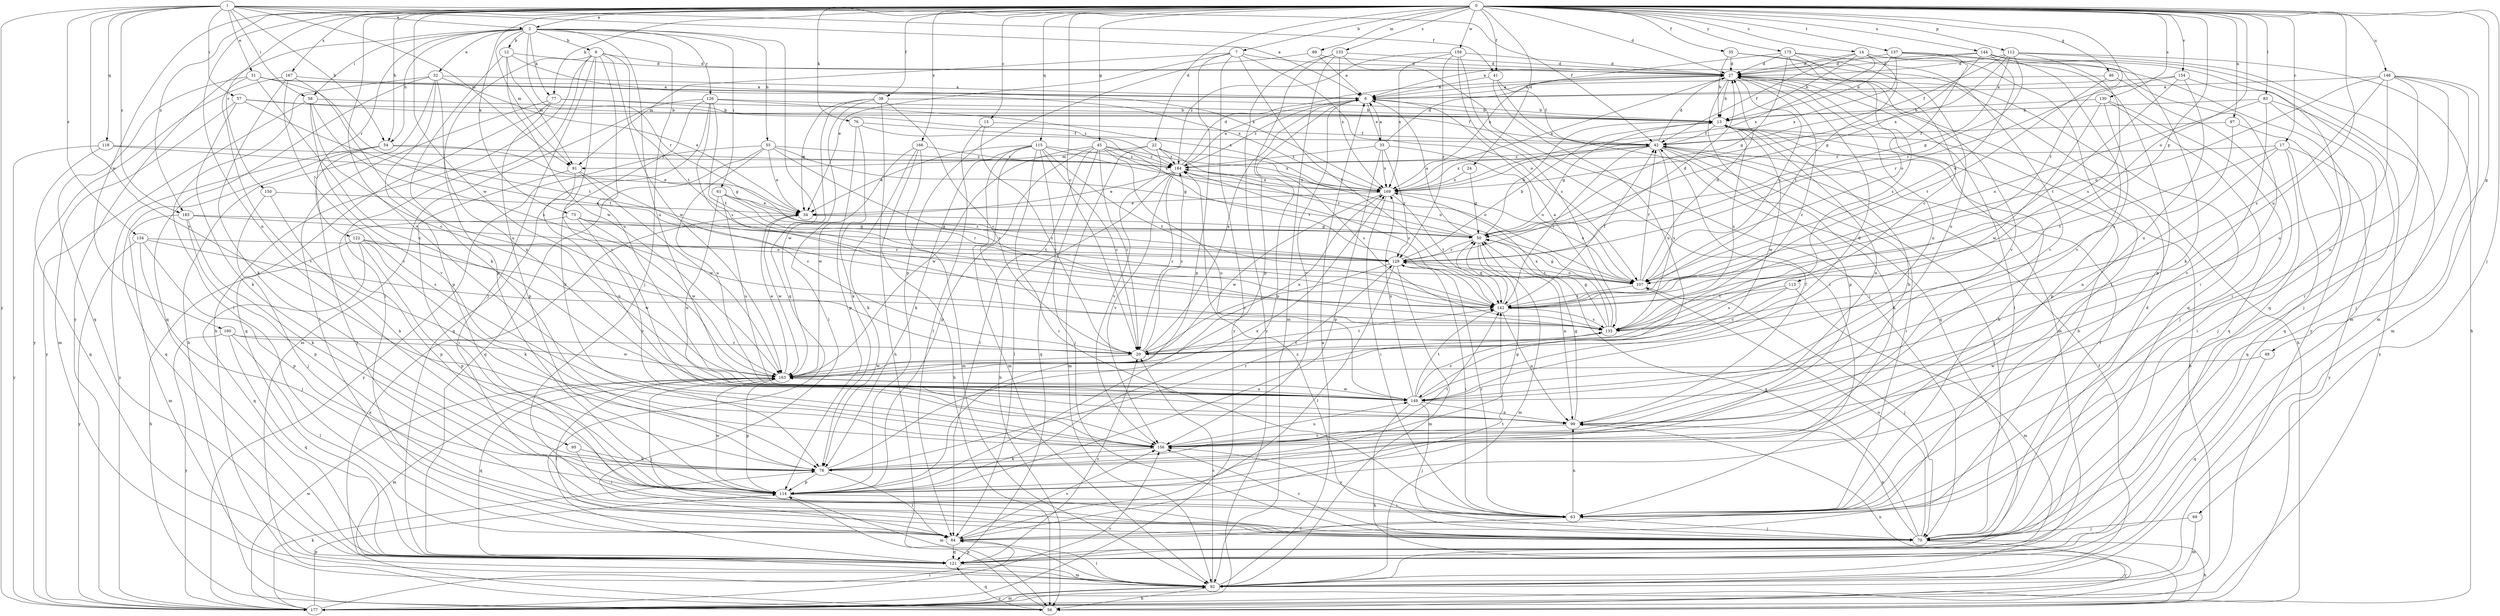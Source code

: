 strict digraph  {
0;
1;
2;
6;
7;
9;
12;
13;
14;
15;
17;
20;
22;
24;
27;
31;
32;
33;
34;
35;
38;
41;
42;
45;
46;
49;
50;
54;
55;
56;
57;
58;
61;
63;
69;
70;
73;
76;
77;
78;
83;
84;
89;
91;
92;
95;
97;
99;
107;
112;
113;
114;
115;
118;
121;
122;
126;
128;
130;
133;
134;
135;
137;
142;
144;
146;
149;
150;
154;
156;
159;
160;
163;
166;
167;
169;
175;
177;
183;
184;
0 -> 2  [label=a];
0 -> 7  [label=b];
0 -> 14  [label=c];
0 -> 15  [label=c];
0 -> 17  [label=c];
0 -> 20  [label=c];
0 -> 22  [label=d];
0 -> 24  [label=d];
0 -> 27  [label=d];
0 -> 35  [label=f];
0 -> 38  [label=f];
0 -> 41  [label=f];
0 -> 45  [label=g];
0 -> 46  [label=g];
0 -> 49  [label=g];
0 -> 54  [label=h];
0 -> 69  [label=j];
0 -> 73  [label=k];
0 -> 76  [label=k];
0 -> 77  [label=k];
0 -> 83  [label=l];
0 -> 89  [label=m];
0 -> 95  [label=n];
0 -> 97  [label=n];
0 -> 107  [label=o];
0 -> 112  [label=p];
0 -> 113  [label=p];
0 -> 115  [label=q];
0 -> 130  [label=s];
0 -> 133  [label=s];
0 -> 137  [label=t];
0 -> 142  [label=t];
0 -> 144  [label=u];
0 -> 146  [label=u];
0 -> 149  [label=u];
0 -> 150  [label=v];
0 -> 154  [label=v];
0 -> 156  [label=v];
0 -> 159  [label=w];
0 -> 160  [label=w];
0 -> 163  [label=w];
0 -> 166  [label=x];
0 -> 167  [label=x];
0 -> 175  [label=y];
0 -> 183  [label=z];
1 -> 2  [label=a];
1 -> 6  [label=a];
1 -> 31  [label=e];
1 -> 41  [label=f];
1 -> 42  [label=f];
1 -> 54  [label=h];
1 -> 57  [label=i];
1 -> 58  [label=i];
1 -> 91  [label=m];
1 -> 118  [label=q];
1 -> 134  [label=s];
1 -> 156  [label=v];
1 -> 177  [label=y];
1 -> 183  [label=z];
2 -> 9  [label=b];
2 -> 12  [label=b];
2 -> 32  [label=e];
2 -> 54  [label=h];
2 -> 55  [label=h];
2 -> 58  [label=i];
2 -> 61  [label=i];
2 -> 70  [label=j];
2 -> 77  [label=k];
2 -> 91  [label=m];
2 -> 121  [label=q];
2 -> 122  [label=r];
2 -> 126  [label=r];
2 -> 128  [label=r];
2 -> 149  [label=u];
2 -> 177  [label=y];
6 -> 13  [label=b];
6 -> 33  [label=e];
6 -> 114  [label=p];
6 -> 156  [label=v];
6 -> 184  [label=z];
7 -> 27  [label=d];
7 -> 34  [label=e];
7 -> 91  [label=m];
7 -> 107  [label=o];
7 -> 114  [label=p];
7 -> 142  [label=t];
7 -> 177  [label=y];
9 -> 27  [label=d];
9 -> 56  [label=h];
9 -> 70  [label=j];
9 -> 84  [label=l];
9 -> 114  [label=p];
9 -> 142  [label=t];
9 -> 149  [label=u];
9 -> 156  [label=v];
9 -> 163  [label=w];
12 -> 27  [label=d];
12 -> 78  [label=k];
12 -> 91  [label=m];
12 -> 163  [label=w];
12 -> 169  [label=x];
13 -> 42  [label=f];
13 -> 50  [label=g];
13 -> 99  [label=n];
13 -> 135  [label=s];
13 -> 163  [label=w];
14 -> 13  [label=b];
14 -> 27  [label=d];
14 -> 42  [label=f];
14 -> 63  [label=i];
14 -> 142  [label=t];
14 -> 169  [label=x];
14 -> 177  [label=y];
15 -> 20  [label=c];
15 -> 42  [label=f];
15 -> 84  [label=l];
17 -> 63  [label=i];
17 -> 99  [label=n];
17 -> 121  [label=q];
17 -> 142  [label=t];
17 -> 177  [label=y];
17 -> 184  [label=z];
20 -> 6  [label=a];
20 -> 142  [label=t];
20 -> 163  [label=w];
20 -> 184  [label=z];
22 -> 91  [label=m];
22 -> 92  [label=m];
22 -> 107  [label=o];
22 -> 135  [label=s];
22 -> 156  [label=v];
22 -> 184  [label=z];
24 -> 50  [label=g];
24 -> 169  [label=x];
27 -> 6  [label=a];
27 -> 13  [label=b];
27 -> 20  [label=c];
27 -> 56  [label=h];
27 -> 84  [label=l];
27 -> 92  [label=m];
27 -> 107  [label=o];
27 -> 114  [label=p];
27 -> 149  [label=u];
27 -> 169  [label=x];
31 -> 6  [label=a];
31 -> 121  [label=q];
31 -> 142  [label=t];
31 -> 149  [label=u];
31 -> 156  [label=v];
31 -> 169  [label=x];
32 -> 6  [label=a];
32 -> 34  [label=e];
32 -> 56  [label=h];
32 -> 84  [label=l];
32 -> 99  [label=n];
32 -> 114  [label=p];
32 -> 121  [label=q];
33 -> 6  [label=a];
33 -> 27  [label=d];
33 -> 107  [label=o];
33 -> 114  [label=p];
33 -> 128  [label=r];
33 -> 169  [label=x];
33 -> 184  [label=z];
34 -> 50  [label=g];
34 -> 163  [label=w];
35 -> 13  [label=b];
35 -> 27  [label=d];
35 -> 121  [label=q];
35 -> 156  [label=v];
38 -> 13  [label=b];
38 -> 20  [label=c];
38 -> 34  [label=e];
38 -> 56  [label=h];
38 -> 84  [label=l];
38 -> 163  [label=w];
41 -> 6  [label=a];
41 -> 42  [label=f];
41 -> 121  [label=q];
41 -> 149  [label=u];
42 -> 27  [label=d];
42 -> 63  [label=i];
42 -> 70  [label=j];
42 -> 78  [label=k];
42 -> 135  [label=s];
42 -> 142  [label=t];
42 -> 169  [label=x];
42 -> 184  [label=z];
45 -> 20  [label=c];
45 -> 84  [label=l];
45 -> 107  [label=o];
45 -> 114  [label=p];
45 -> 121  [label=q];
45 -> 149  [label=u];
45 -> 163  [label=w];
45 -> 169  [label=x];
45 -> 184  [label=z];
46 -> 6  [label=a];
46 -> 63  [label=i];
46 -> 142  [label=t];
49 -> 121  [label=q];
49 -> 163  [label=w];
50 -> 6  [label=a];
50 -> 13  [label=b];
50 -> 92  [label=m];
50 -> 99  [label=n];
50 -> 128  [label=r];
50 -> 184  [label=z];
54 -> 34  [label=e];
54 -> 70  [label=j];
54 -> 121  [label=q];
54 -> 177  [label=y];
54 -> 184  [label=z];
55 -> 34  [label=e];
55 -> 50  [label=g];
55 -> 121  [label=q];
55 -> 135  [label=s];
55 -> 149  [label=u];
55 -> 177  [label=y];
55 -> 184  [label=z];
56 -> 34  [label=e];
56 -> 99  [label=n];
56 -> 114  [label=p];
56 -> 121  [label=q];
57 -> 13  [label=b];
57 -> 42  [label=f];
57 -> 78  [label=k];
57 -> 92  [label=m];
57 -> 142  [label=t];
58 -> 13  [label=b];
58 -> 20  [label=c];
58 -> 135  [label=s];
58 -> 156  [label=v];
58 -> 177  [label=y];
61 -> 34  [label=e];
61 -> 99  [label=n];
61 -> 128  [label=r];
61 -> 142  [label=t];
61 -> 149  [label=u];
63 -> 13  [label=b];
63 -> 70  [label=j];
63 -> 84  [label=l];
63 -> 99  [label=n];
63 -> 128  [label=r];
63 -> 156  [label=v];
69 -> 70  [label=j];
69 -> 92  [label=m];
70 -> 27  [label=d];
70 -> 42  [label=f];
70 -> 50  [label=g];
70 -> 56  [label=h];
70 -> 99  [label=n];
70 -> 107  [label=o];
70 -> 156  [label=v];
70 -> 177  [label=y];
70 -> 184  [label=z];
73 -> 50  [label=g];
73 -> 114  [label=p];
73 -> 128  [label=r];
73 -> 156  [label=v];
73 -> 163  [label=w];
76 -> 42  [label=f];
76 -> 78  [label=k];
76 -> 114  [label=p];
76 -> 142  [label=t];
77 -> 13  [label=b];
77 -> 84  [label=l];
77 -> 114  [label=p];
77 -> 121  [label=q];
77 -> 184  [label=z];
78 -> 50  [label=g];
78 -> 84  [label=l];
78 -> 114  [label=p];
78 -> 128  [label=r];
78 -> 142  [label=t];
78 -> 169  [label=x];
83 -> 13  [label=b];
83 -> 107  [label=o];
83 -> 121  [label=q];
83 -> 156  [label=v];
83 -> 177  [label=y];
84 -> 13  [label=b];
84 -> 121  [label=q];
84 -> 142  [label=t];
84 -> 156  [label=v];
89 -> 6  [label=a];
89 -> 27  [label=d];
89 -> 114  [label=p];
91 -> 20  [label=c];
91 -> 63  [label=i];
91 -> 99  [label=n];
91 -> 163  [label=w];
92 -> 6  [label=a];
92 -> 20  [label=c];
92 -> 42  [label=f];
92 -> 56  [label=h];
92 -> 84  [label=l];
92 -> 177  [label=y];
95 -> 63  [label=i];
95 -> 78  [label=k];
97 -> 42  [label=f];
97 -> 70  [label=j];
97 -> 135  [label=s];
99 -> 42  [label=f];
99 -> 50  [label=g];
99 -> 156  [label=v];
107 -> 27  [label=d];
107 -> 42  [label=f];
107 -> 50  [label=g];
107 -> 70  [label=j];
107 -> 128  [label=r];
107 -> 142  [label=t];
112 -> 27  [label=d];
112 -> 42  [label=f];
112 -> 50  [label=g];
112 -> 56  [label=h];
112 -> 92  [label=m];
112 -> 128  [label=r];
112 -> 135  [label=s];
112 -> 169  [label=x];
113 -> 20  [label=c];
113 -> 92  [label=m];
113 -> 135  [label=s];
113 -> 142  [label=t];
114 -> 63  [label=i];
114 -> 92  [label=m];
114 -> 163  [label=w];
115 -> 20  [label=c];
115 -> 34  [label=e];
115 -> 56  [label=h];
115 -> 63  [label=i];
115 -> 70  [label=j];
115 -> 78  [label=k];
115 -> 92  [label=m];
115 -> 142  [label=t];
115 -> 169  [label=x];
115 -> 184  [label=z];
118 -> 50  [label=g];
118 -> 121  [label=q];
118 -> 177  [label=y];
118 -> 184  [label=z];
121 -> 20  [label=c];
121 -> 92  [label=m];
122 -> 56  [label=h];
122 -> 78  [label=k];
122 -> 114  [label=p];
122 -> 121  [label=q];
122 -> 128  [label=r];
122 -> 163  [label=w];
126 -> 13  [label=b];
126 -> 78  [label=k];
126 -> 92  [label=m];
126 -> 121  [label=q];
126 -> 135  [label=s];
126 -> 142  [label=t];
126 -> 169  [label=x];
128 -> 13  [label=b];
128 -> 20  [label=c];
128 -> 27  [label=d];
128 -> 63  [label=i];
128 -> 84  [label=l];
128 -> 92  [label=m];
128 -> 107  [label=o];
130 -> 13  [label=b];
130 -> 70  [label=j];
130 -> 114  [label=p];
130 -> 121  [label=q];
130 -> 163  [label=w];
133 -> 27  [label=d];
133 -> 70  [label=j];
133 -> 92  [label=m];
133 -> 114  [label=p];
133 -> 169  [label=x];
133 -> 177  [label=y];
134 -> 70  [label=j];
134 -> 114  [label=p];
134 -> 128  [label=r];
134 -> 135  [label=s];
134 -> 177  [label=y];
135 -> 6  [label=a];
135 -> 20  [label=c];
135 -> 50  [label=g];
135 -> 169  [label=x];
137 -> 13  [label=b];
137 -> 27  [label=d];
137 -> 63  [label=i];
137 -> 107  [label=o];
137 -> 114  [label=p];
137 -> 169  [label=x];
142 -> 42  [label=f];
142 -> 50  [label=g];
142 -> 99  [label=n];
142 -> 135  [label=s];
142 -> 184  [label=z];
144 -> 6  [label=a];
144 -> 27  [label=d];
144 -> 50  [label=g];
144 -> 78  [label=k];
144 -> 92  [label=m];
144 -> 107  [label=o];
144 -> 121  [label=q];
144 -> 156  [label=v];
146 -> 6  [label=a];
146 -> 63  [label=i];
146 -> 70  [label=j];
146 -> 92  [label=m];
146 -> 99  [label=n];
146 -> 107  [label=o];
146 -> 135  [label=s];
146 -> 149  [label=u];
149 -> 27  [label=d];
149 -> 56  [label=h];
149 -> 70  [label=j];
149 -> 99  [label=n];
149 -> 135  [label=s];
149 -> 142  [label=t];
149 -> 163  [label=w];
149 -> 169  [label=x];
150 -> 34  [label=e];
150 -> 70  [label=j];
150 -> 78  [label=k];
154 -> 6  [label=a];
154 -> 70  [label=j];
154 -> 128  [label=r];
154 -> 142  [label=t];
154 -> 149  [label=u];
156 -> 13  [label=b];
156 -> 78  [label=k];
156 -> 149  [label=u];
159 -> 27  [label=d];
159 -> 63  [label=i];
159 -> 128  [label=r];
159 -> 135  [label=s];
159 -> 169  [label=x];
159 -> 184  [label=z];
160 -> 20  [label=c];
160 -> 84  [label=l];
160 -> 121  [label=q];
160 -> 163  [label=w];
160 -> 177  [label=y];
163 -> 34  [label=e];
163 -> 70  [label=j];
163 -> 84  [label=l];
163 -> 92  [label=m];
163 -> 114  [label=p];
163 -> 121  [label=q];
163 -> 149  [label=u];
163 -> 169  [label=x];
166 -> 56  [label=h];
166 -> 78  [label=k];
166 -> 92  [label=m];
166 -> 163  [label=w];
166 -> 184  [label=z];
167 -> 6  [label=a];
167 -> 78  [label=k];
167 -> 149  [label=u];
167 -> 156  [label=v];
167 -> 177  [label=y];
169 -> 34  [label=e];
169 -> 63  [label=i];
169 -> 107  [label=o];
169 -> 142  [label=t];
169 -> 163  [label=w];
169 -> 184  [label=z];
175 -> 20  [label=c];
175 -> 27  [label=d];
175 -> 50  [label=g];
175 -> 135  [label=s];
175 -> 149  [label=u];
175 -> 156  [label=v];
175 -> 169  [label=x];
177 -> 13  [label=b];
177 -> 78  [label=k];
177 -> 84  [label=l];
177 -> 92  [label=m];
177 -> 114  [label=p];
177 -> 156  [label=v];
177 -> 163  [label=w];
183 -> 50  [label=g];
183 -> 78  [label=k];
183 -> 92  [label=m];
183 -> 107  [label=o];
183 -> 114  [label=p];
184 -> 6  [label=a];
184 -> 20  [label=c];
184 -> 27  [label=d];
184 -> 34  [label=e];
184 -> 84  [label=l];
184 -> 156  [label=v];
184 -> 169  [label=x];
}
